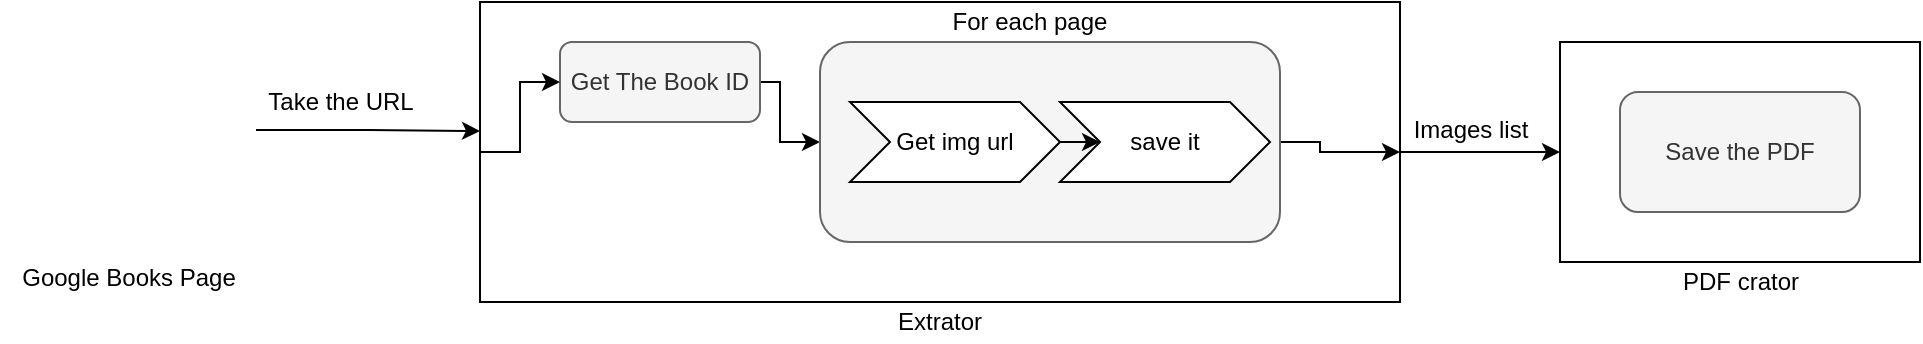 <mxfile version="13.6.6" type="device"><diagram id="qm4DstHL18SmQjCIJNTq" name="Page-1"><mxGraphModel dx="2170" dy="1220" grid="1" gridSize="10" guides="1" tooltips="1" connect="1" arrows="1" fold="1" page="1" pageScale="1" pageWidth="827" pageHeight="1169" math="0" shadow="0"><root><mxCell id="0"/><mxCell id="1" parent="0"/><mxCell id="gx6u3AsVyDsFmrUMR02E-19" style="edgeStyle=orthogonalEdgeStyle;rounded=0;orthogonalLoop=1;jettySize=auto;html=1;exitX=1;exitY=0.5;exitDx=0;exitDy=0;entryX=0;entryY=0.5;entryDx=0;entryDy=0;" edge="1" parent="1" source="gx6u3AsVyDsFmrUMR02E-3" target="gx6u3AsVyDsFmrUMR02E-17"><mxGeometry relative="1" as="geometry"/></mxCell><mxCell id="gx6u3AsVyDsFmrUMR02E-3" value="" style="rounded=0;whiteSpace=wrap;html=1;" vertex="1" parent="1"><mxGeometry x="570" y="330" width="460" height="150" as="geometry"/></mxCell><mxCell id="gx6u3AsVyDsFmrUMR02E-4" style="edgeStyle=orthogonalEdgeStyle;rounded=0;orthogonalLoop=1;jettySize=auto;html=1;exitX=1;exitY=0.5;exitDx=0;exitDy=0;entryX=0;entryY=0.43;entryDx=0;entryDy=0;entryPerimeter=0;" edge="1" parent="1" source="gx6u3AsVyDsFmrUMR02E-1" target="gx6u3AsVyDsFmrUMR02E-3"><mxGeometry relative="1" as="geometry"/></mxCell><mxCell id="gx6u3AsVyDsFmrUMR02E-1" value="" style="shape=image;html=1;verticalAlign=top;verticalLabelPosition=bottom;labelBackgroundColor=#ffffff;imageAspect=0;aspect=fixed;image=https://cdn2.iconfinder.com/data/icons/circle-icons-1/64/browser-128.png" vertex="1" parent="1"><mxGeometry x="330" y="330" width="128" height="128" as="geometry"/></mxCell><mxCell id="gx6u3AsVyDsFmrUMR02E-2" value="Google Books Page" style="text;html=1;align=center;verticalAlign=middle;resizable=0;points=[];autosize=1;" vertex="1" parent="1"><mxGeometry x="334" y="458" width="120" height="20" as="geometry"/></mxCell><mxCell id="gx6u3AsVyDsFmrUMR02E-5" value="Take the URL" style="text;html=1;align=center;verticalAlign=middle;resizable=0;points=[];autosize=1;" vertex="1" parent="1"><mxGeometry x="455" y="370" width="90" height="20" as="geometry"/></mxCell><mxCell id="gx6u3AsVyDsFmrUMR02E-10" style="edgeStyle=orthogonalEdgeStyle;rounded=0;orthogonalLoop=1;jettySize=auto;html=1;exitX=1;exitY=0.5;exitDx=0;exitDy=0;entryX=0;entryY=0.5;entryDx=0;entryDy=0;" edge="1" parent="1" source="gx6u3AsVyDsFmrUMR02E-6" target="gx6u3AsVyDsFmrUMR02E-8"><mxGeometry relative="1" as="geometry"><Array as="points"><mxPoint x="720" y="370"/><mxPoint x="720" y="400"/></Array></mxGeometry></mxCell><mxCell id="gx6u3AsVyDsFmrUMR02E-6" value="Get The Book ID" style="rounded=1;whiteSpace=wrap;html=1;fillColor=#f5f5f5;strokeColor=#666666;fontColor=#333333;" vertex="1" parent="1"><mxGeometry x="610" y="350" width="100" height="40" as="geometry"/></mxCell><mxCell id="gx6u3AsVyDsFmrUMR02E-7" style="edgeStyle=orthogonalEdgeStyle;rounded=0;orthogonalLoop=1;jettySize=auto;html=1;exitX=0;exitY=0.5;exitDx=0;exitDy=0;entryX=0;entryY=0.5;entryDx=0;entryDy=0;" edge="1" parent="1" source="gx6u3AsVyDsFmrUMR02E-3" target="gx6u3AsVyDsFmrUMR02E-6"><mxGeometry relative="1" as="geometry"><Array as="points"><mxPoint x="590" y="405"/><mxPoint x="590" y="370"/></Array></mxGeometry></mxCell><mxCell id="gx6u3AsVyDsFmrUMR02E-16" style="edgeStyle=orthogonalEdgeStyle;rounded=0;orthogonalLoop=1;jettySize=auto;html=1;exitX=1;exitY=0.5;exitDx=0;exitDy=0;entryX=1;entryY=0.5;entryDx=0;entryDy=0;" edge="1" parent="1" source="gx6u3AsVyDsFmrUMR02E-8" target="gx6u3AsVyDsFmrUMR02E-3"><mxGeometry relative="1" as="geometry"><Array as="points"><mxPoint x="990" y="400"/><mxPoint x="990" y="405"/></Array></mxGeometry></mxCell><mxCell id="gx6u3AsVyDsFmrUMR02E-8" value="" style="rounded=1;whiteSpace=wrap;html=1;fillColor=#f5f5f5;strokeColor=#666666;fontColor=#333333;" vertex="1" parent="1"><mxGeometry x="740" y="350" width="230" height="100" as="geometry"/></mxCell><mxCell id="gx6u3AsVyDsFmrUMR02E-9" value="For each page" style="text;html=1;strokeColor=none;fillColor=none;align=center;verticalAlign=middle;whiteSpace=wrap;rounded=0;" vertex="1" parent="1"><mxGeometry x="795" y="330" width="100" height="20" as="geometry"/></mxCell><mxCell id="gx6u3AsVyDsFmrUMR02E-11" value="Extrator" style="text;html=1;strokeColor=none;fillColor=none;align=center;verticalAlign=middle;whiteSpace=wrap;rounded=0;" vertex="1" parent="1"><mxGeometry x="780" y="480" width="40" height="20" as="geometry"/></mxCell><mxCell id="gx6u3AsVyDsFmrUMR02E-14" style="edgeStyle=orthogonalEdgeStyle;rounded=0;orthogonalLoop=1;jettySize=auto;html=1;exitX=1;exitY=0.5;exitDx=0;exitDy=0;entryX=0;entryY=0.5;entryDx=0;entryDy=0;" edge="1" parent="1" source="gx6u3AsVyDsFmrUMR02E-12" target="gx6u3AsVyDsFmrUMR02E-13"><mxGeometry relative="1" as="geometry"/></mxCell><mxCell id="gx6u3AsVyDsFmrUMR02E-12" value="Get img url" style="shape=step;perimeter=stepPerimeter;whiteSpace=wrap;html=1;fixedSize=1;" vertex="1" parent="1"><mxGeometry x="755" y="380" width="105" height="40" as="geometry"/></mxCell><mxCell id="gx6u3AsVyDsFmrUMR02E-13" value="save it" style="shape=step;perimeter=stepPerimeter;whiteSpace=wrap;html=1;fixedSize=1;" vertex="1" parent="1"><mxGeometry x="860" y="380" width="105" height="40" as="geometry"/></mxCell><mxCell id="gx6u3AsVyDsFmrUMR02E-17" value="" style="rounded=0;whiteSpace=wrap;html=1;" vertex="1" parent="1"><mxGeometry x="1110" y="350" width="180" height="110" as="geometry"/></mxCell><mxCell id="gx6u3AsVyDsFmrUMR02E-18" value="PDF crator" style="text;html=1;align=center;verticalAlign=middle;resizable=0;points=[];autosize=1;" vertex="1" parent="1"><mxGeometry x="1165" y="460" width="70" height="20" as="geometry"/></mxCell><mxCell id="gx6u3AsVyDsFmrUMR02E-20" value="Images list" style="text;html=1;align=center;verticalAlign=middle;resizable=0;points=[];autosize=1;" vertex="1" parent="1"><mxGeometry x="1030" y="384" width="70" height="20" as="geometry"/></mxCell><mxCell id="gx6u3AsVyDsFmrUMR02E-21" value="Save the PDF" style="rounded=1;whiteSpace=wrap;html=1;fillColor=#f5f5f5;strokeColor=#666666;fontColor=#333333;" vertex="1" parent="1"><mxGeometry x="1140" y="375" width="120" height="60" as="geometry"/></mxCell></root></mxGraphModel></diagram></mxfile>
